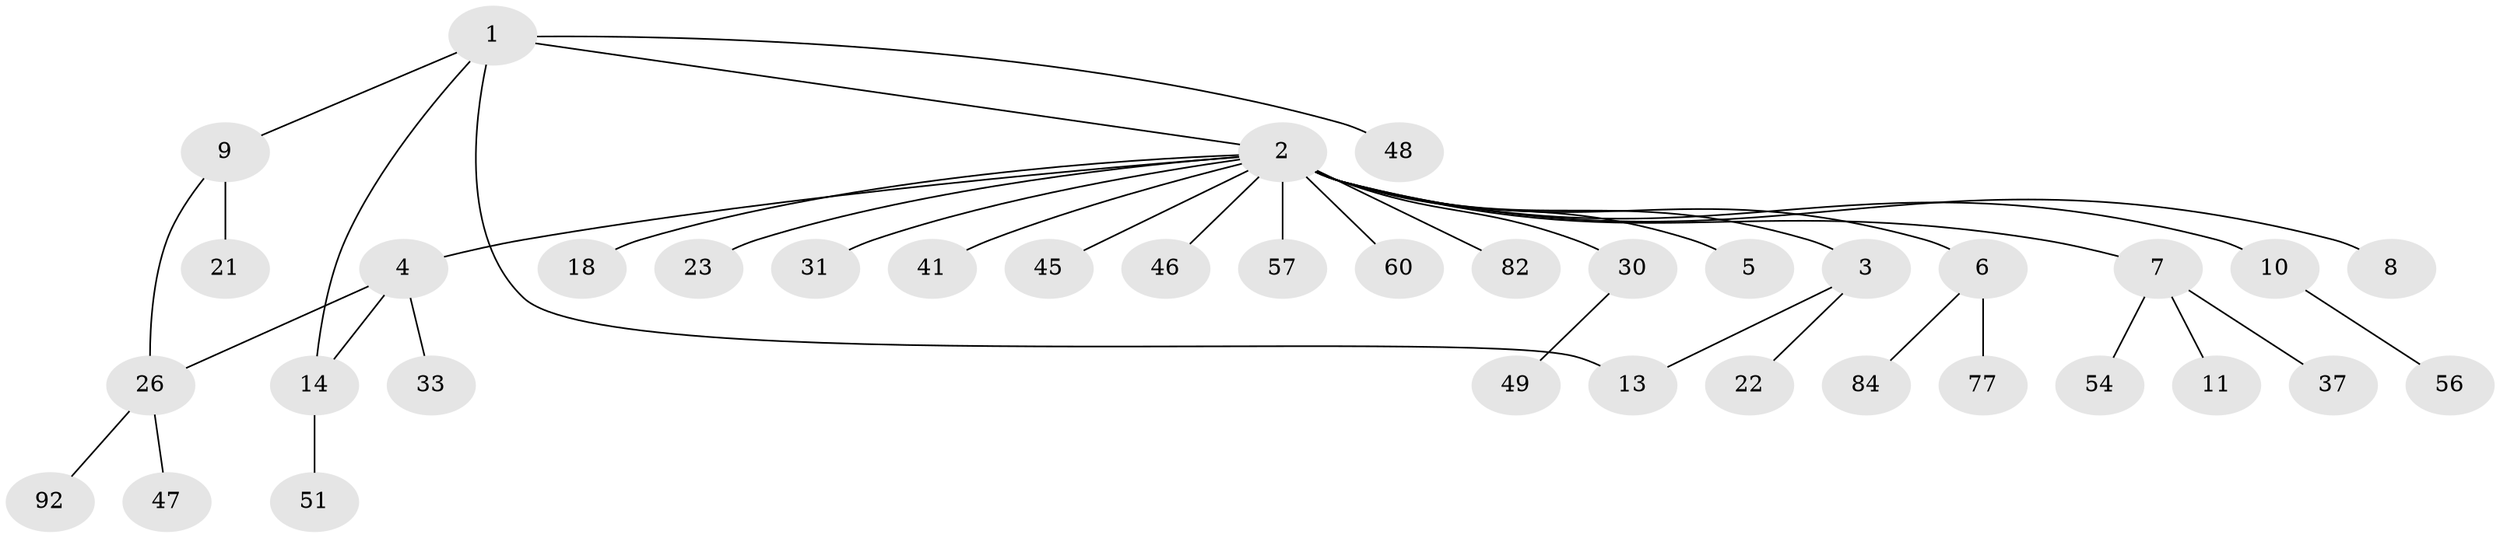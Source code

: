 // original degree distribution, {5: 0.010752688172043012, 18: 0.010752688172043012, 7: 0.010752688172043012, 3: 0.08602150537634409, 2: 0.22580645161290322, 8: 0.010752688172043012, 1: 0.5591397849462365, 4: 0.06451612903225806, 6: 0.021505376344086023}
// Generated by graph-tools (version 1.1) at 2025/18/03/04/25 18:18:29]
// undirected, 37 vertices, 39 edges
graph export_dot {
graph [start="1"]
  node [color=gray90,style=filled];
  1;
  2;
  3 [super="+53+34+80+93"];
  4 [super="+12+59"];
  5 [super="+29+61"];
  6 [super="+43"];
  7 [super="+39+20+17+70"];
  8;
  9 [super="+19"];
  10;
  11 [super="+72"];
  13 [super="+28+16+44"];
  14 [super="+15+24+25"];
  18;
  21;
  22;
  23;
  26 [super="+32+75+38"];
  30 [super="+42+68"];
  31;
  33 [super="+89+86+62"];
  37;
  41 [super="+55+58"];
  45;
  46;
  47;
  48;
  49;
  51 [super="+71"];
  54;
  56;
  57;
  60 [super="+79"];
  77;
  82;
  84;
  92;
  1 -- 2;
  1 -- 9;
  1 -- 14;
  1 -- 48;
  1 -- 13;
  2 -- 3;
  2 -- 4;
  2 -- 5;
  2 -- 6;
  2 -- 7;
  2 -- 8;
  2 -- 10;
  2 -- 18;
  2 -- 23;
  2 -- 30;
  2 -- 31;
  2 -- 41;
  2 -- 45;
  2 -- 46;
  2 -- 57;
  2 -- 60;
  2 -- 82;
  3 -- 13;
  3 -- 22;
  4 -- 33;
  4 -- 26;
  4 -- 14;
  6 -- 84;
  6 -- 77;
  7 -- 11 [weight=2];
  7 -- 37;
  7 -- 54;
  9 -- 21;
  9 -- 26;
  10 -- 56;
  14 -- 51;
  26 -- 92;
  26 -- 47;
  30 -- 49;
}
